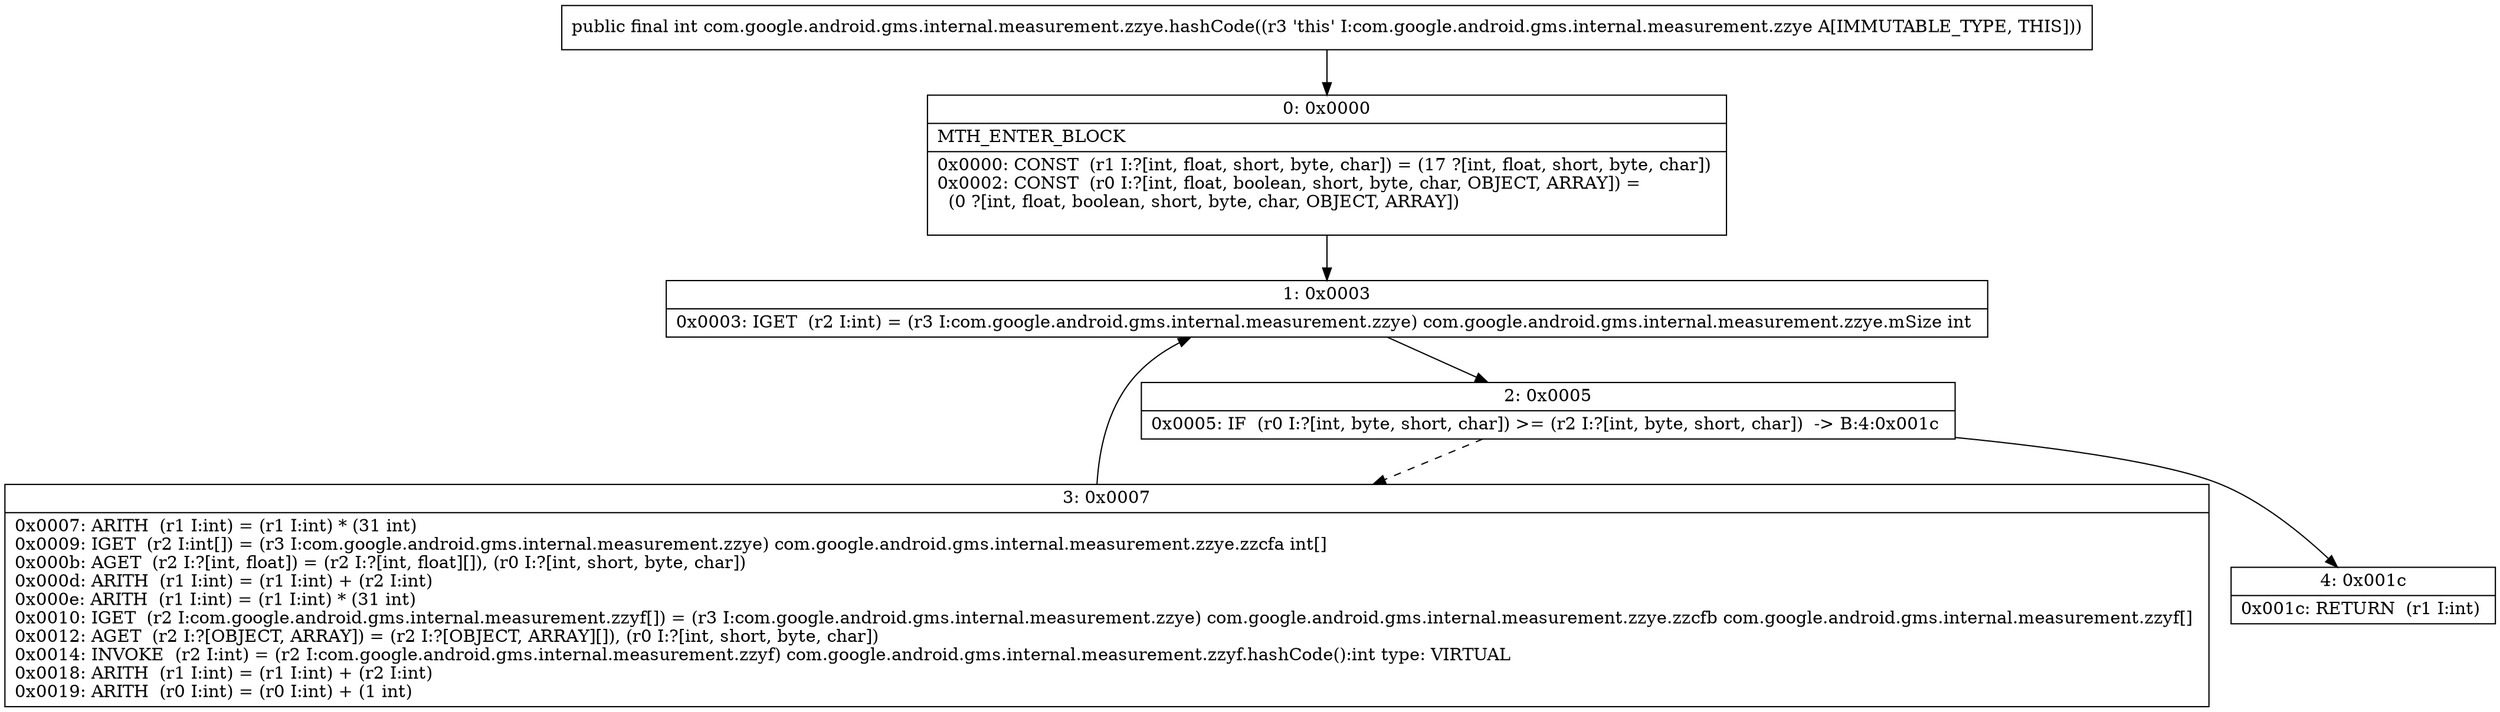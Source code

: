 digraph "CFG forcom.google.android.gms.internal.measurement.zzye.hashCode()I" {
Node_0 [shape=record,label="{0\:\ 0x0000|MTH_ENTER_BLOCK\l|0x0000: CONST  (r1 I:?[int, float, short, byte, char]) = (17 ?[int, float, short, byte, char]) \l0x0002: CONST  (r0 I:?[int, float, boolean, short, byte, char, OBJECT, ARRAY]) = \l  (0 ?[int, float, boolean, short, byte, char, OBJECT, ARRAY])\l \l}"];
Node_1 [shape=record,label="{1\:\ 0x0003|0x0003: IGET  (r2 I:int) = (r3 I:com.google.android.gms.internal.measurement.zzye) com.google.android.gms.internal.measurement.zzye.mSize int \l}"];
Node_2 [shape=record,label="{2\:\ 0x0005|0x0005: IF  (r0 I:?[int, byte, short, char]) \>= (r2 I:?[int, byte, short, char])  \-\> B:4:0x001c \l}"];
Node_3 [shape=record,label="{3\:\ 0x0007|0x0007: ARITH  (r1 I:int) = (r1 I:int) * (31 int) \l0x0009: IGET  (r2 I:int[]) = (r3 I:com.google.android.gms.internal.measurement.zzye) com.google.android.gms.internal.measurement.zzye.zzcfa int[] \l0x000b: AGET  (r2 I:?[int, float]) = (r2 I:?[int, float][]), (r0 I:?[int, short, byte, char]) \l0x000d: ARITH  (r1 I:int) = (r1 I:int) + (r2 I:int) \l0x000e: ARITH  (r1 I:int) = (r1 I:int) * (31 int) \l0x0010: IGET  (r2 I:com.google.android.gms.internal.measurement.zzyf[]) = (r3 I:com.google.android.gms.internal.measurement.zzye) com.google.android.gms.internal.measurement.zzye.zzcfb com.google.android.gms.internal.measurement.zzyf[] \l0x0012: AGET  (r2 I:?[OBJECT, ARRAY]) = (r2 I:?[OBJECT, ARRAY][]), (r0 I:?[int, short, byte, char]) \l0x0014: INVOKE  (r2 I:int) = (r2 I:com.google.android.gms.internal.measurement.zzyf) com.google.android.gms.internal.measurement.zzyf.hashCode():int type: VIRTUAL \l0x0018: ARITH  (r1 I:int) = (r1 I:int) + (r2 I:int) \l0x0019: ARITH  (r0 I:int) = (r0 I:int) + (1 int) \l}"];
Node_4 [shape=record,label="{4\:\ 0x001c|0x001c: RETURN  (r1 I:int) \l}"];
MethodNode[shape=record,label="{public final int com.google.android.gms.internal.measurement.zzye.hashCode((r3 'this' I:com.google.android.gms.internal.measurement.zzye A[IMMUTABLE_TYPE, THIS])) }"];
MethodNode -> Node_0;
Node_0 -> Node_1;
Node_1 -> Node_2;
Node_2 -> Node_3[style=dashed];
Node_2 -> Node_4;
Node_3 -> Node_1;
}

